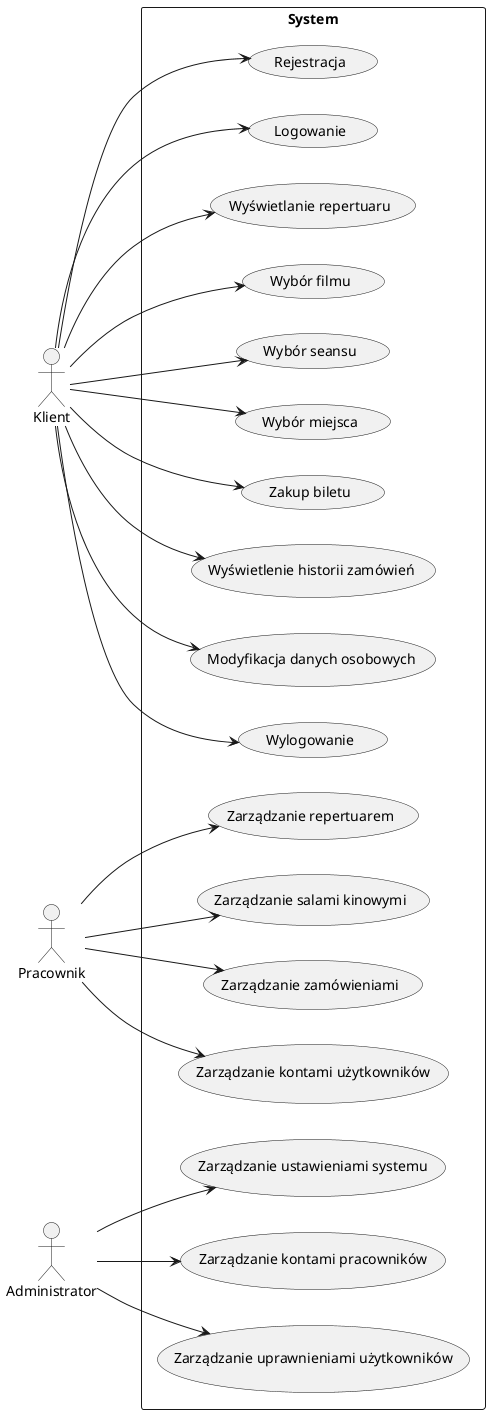 @startuml useCase
left to right direction
actor Klient
actor Pracownik
actor Administrator

rectangle System {
  usecase "Rejestracja" as UC1
  usecase "Logowanie" as UC2
  usecase "Wyświetlanie repertuaru" as UC3
  usecase "Wybór filmu" as UC4
  usecase "Wybór seansu" as UC5
  usecase "Wybór miejsca" as UC6
  usecase "Zakup biletu" as UC7
  usecase "Wyświetlenie historii zamówień" as UC8
  usecase "Modyfikacja danych osobowych" as UC9
  usecase "Wylogowanie" as UC10
  usecase "Zarządzanie repertuarem" as UC11
  usecase "Zarządzanie salami kinowymi" as UC12
  usecase "Zarządzanie zamówieniami" as UC13
  usecase "Zarządzanie kontami użytkowników" as UC14
  usecase "Zarządzanie ustawieniami systemu" as UC15
  usecase "Zarządzanie kontami pracowników" as UC16
  usecase "Zarządzanie uprawnieniami użytkowników" as UC17

  Klient --> (UC1)
  Klient --> (UC2)
  Klient --> (UC3)
  Klient --> (UC4)
  Klient --> (UC5)
  Klient --> (UC6)
  Klient --> (UC7)
  Klient --> (UC8)
  Klient --> (UC9)
  Klient --> (UC10)

  Pracownik --> (UC11)
  Pracownik --> (UC12)
  Pracownik --> (UC13)
  Pracownik --> (UC14)

  Administrator --> (UC15)
  Administrator --> (UC16)
  Administrator --> (UC17)
}
@enduml